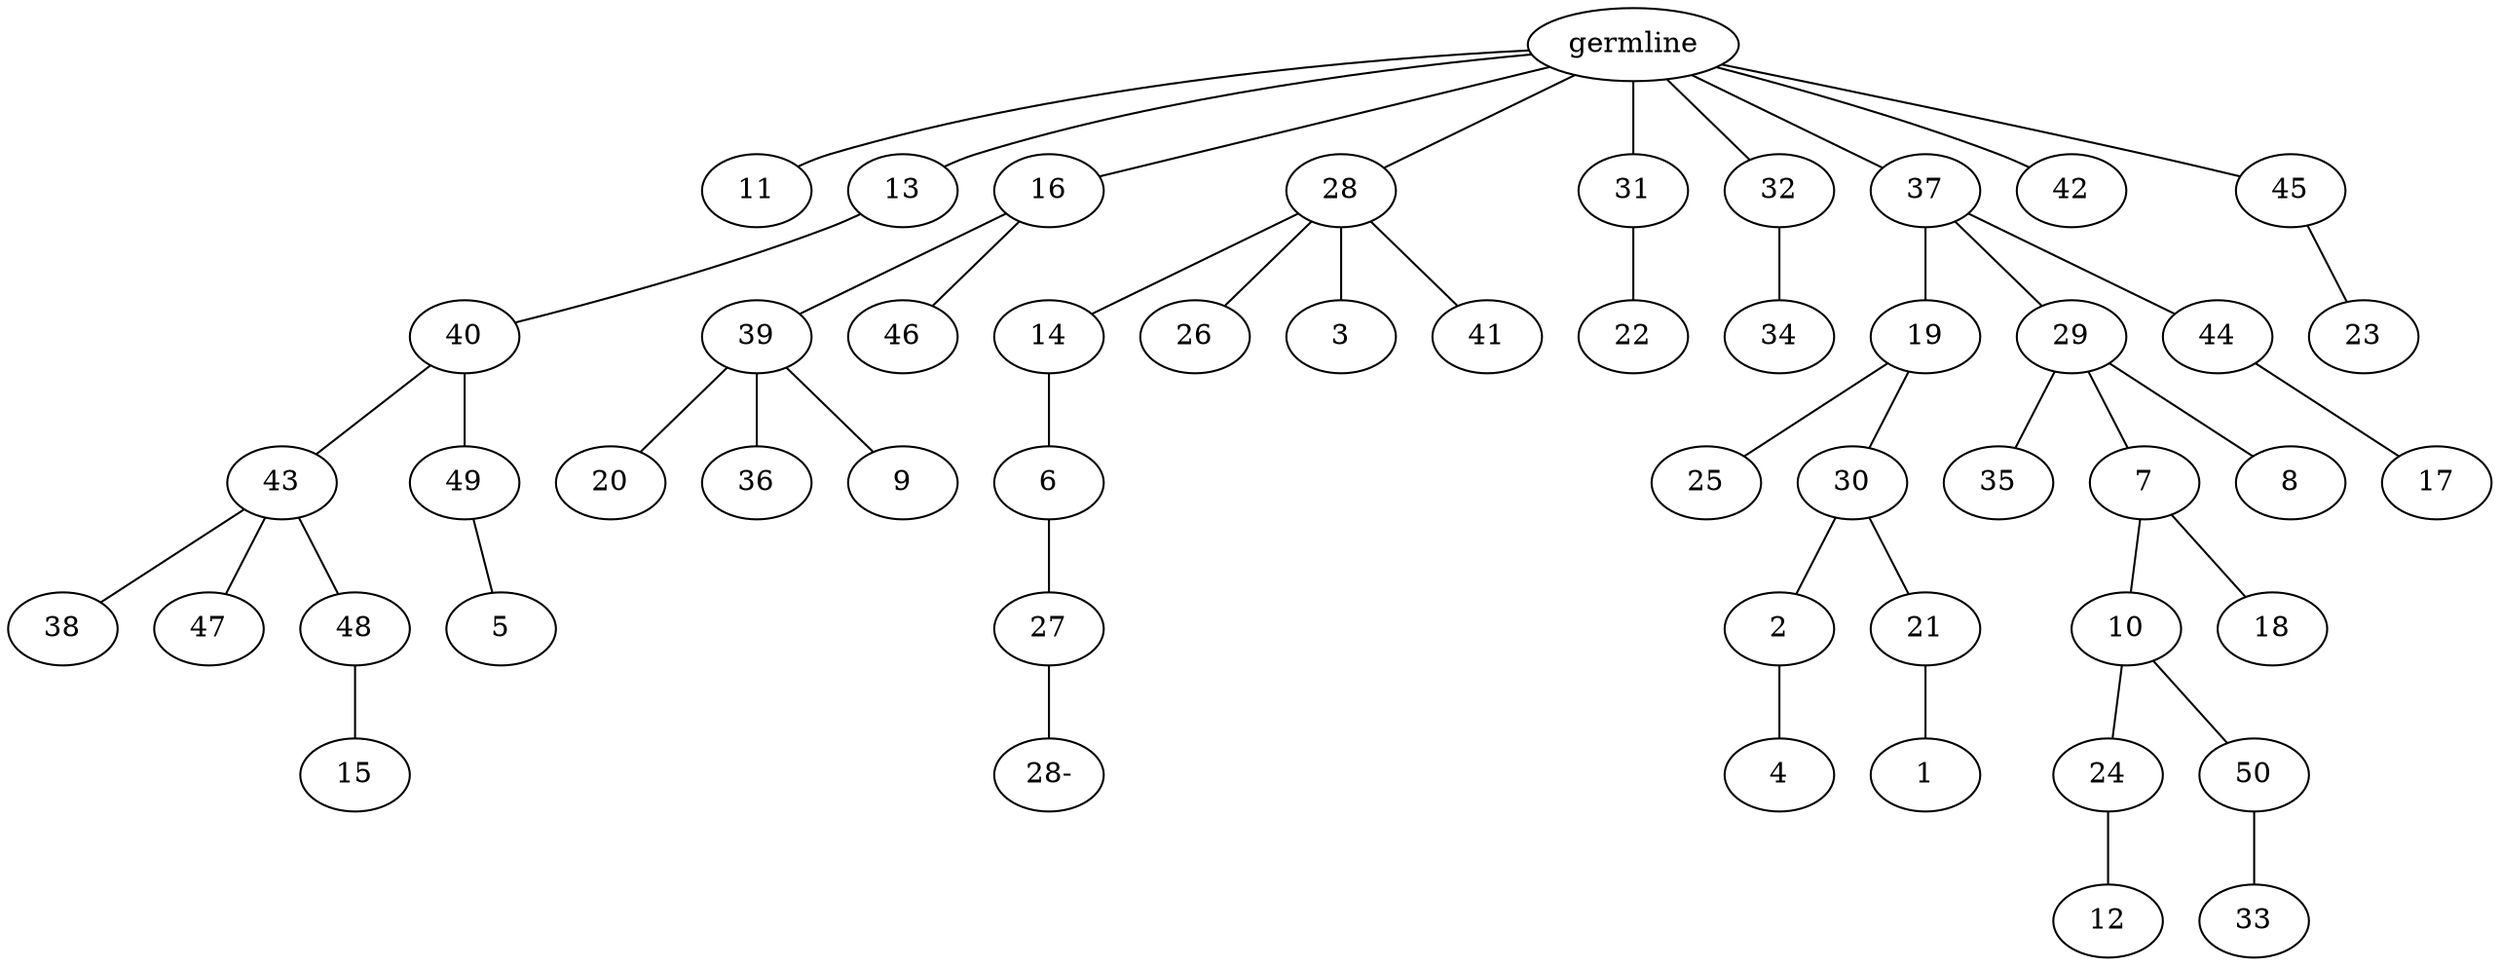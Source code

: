 graph tree {
    "140487700007328" [label="germline"];
    "140487700608624" [label="11"];
    "140487700646976" [label="13"];
    "140487700646448" [label="40"];
    "140487700647120" [label="43"];
    "140487700647504" [label="38"];
    "140487700647312" [label="47"];
    "140487700647168" [label="48"];
    "140487700575328" [label="15"];
    "140487700645344" [label="49"];
    "140487700647888" [label="5"];
    "140487700901840" [label="16"];
    "140487700647792" [label="39"];
    "140487700646736" [label="20"];
    "140487700577968" [label="36"];
    "140487700575856" [label="9"];
    "140487700646352" [label="46"];
    "140487700900832" [label="28"];
    "140487700646064" [label="14"];
    "140487700922768" [label="6"];
    "140487700922912" [label="27"];
    "140487700919728" [label="28-"];
    "140487700646784" [label="26"];
    "140487700923680" [label="3"];
    "140487700923392" [label="41"];
    "140487700574704" [label="31"];
    "140487700925936" [label="22"];
    "140487700575136" [label="32"];
    "140487700923200" [label="34"];
    "140487700647408" [label="37"];
    "140487700923872" [label="19"];
    "140487700918384" [label="25"];
    "140487700919824" [label="30"];
    "140487700920496" [label="2"];
    "140487700919488" [label="4"];
    "140487700922272" [label="21"];
    "140487700919296" [label="1"];
    "140487700925312" [label="29"];
    "140487700921360" [label="35"];
    "140487700920256" [label="7"];
    "140487700921072" [label="10"];
    "140487700920064" [label="24"];
    "140487700418864" [label="12"];
    "140487700921504" [label="50"];
    "140487700420112" [label="33"];
    "140487700921984" [label="18"];
    "140487700919392" [label="8"];
    "140487700926272" [label="44"];
    "140487700918768" [label="17"];
    "140487700924304" [label="42"];
    "140487700918624" [label="45"];
    "140487700418672" [label="23"];
    "140487700007328" -- "140487700608624";
    "140487700007328" -- "140487700646976";
    "140487700007328" -- "140487700901840";
    "140487700007328" -- "140487700900832";
    "140487700007328" -- "140487700574704";
    "140487700007328" -- "140487700575136";
    "140487700007328" -- "140487700647408";
    "140487700007328" -- "140487700924304";
    "140487700007328" -- "140487700918624";
    "140487700646976" -- "140487700646448";
    "140487700646448" -- "140487700647120";
    "140487700646448" -- "140487700645344";
    "140487700647120" -- "140487700647504";
    "140487700647120" -- "140487700647312";
    "140487700647120" -- "140487700647168";
    "140487700647168" -- "140487700575328";
    "140487700645344" -- "140487700647888";
    "140487700901840" -- "140487700647792";
    "140487700901840" -- "140487700646352";
    "140487700647792" -- "140487700646736";
    "140487700647792" -- "140487700577968";
    "140487700647792" -- "140487700575856";
    "140487700900832" -- "140487700646064";
    "140487700900832" -- "140487700646784";
    "140487700900832" -- "140487700923680";
    "140487700900832" -- "140487700923392";
    "140487700646064" -- "140487700922768";
    "140487700922768" -- "140487700922912";
    "140487700922912" -- "140487700919728";
    "140487700574704" -- "140487700925936";
    "140487700575136" -- "140487700923200";
    "140487700647408" -- "140487700923872";
    "140487700647408" -- "140487700925312";
    "140487700647408" -- "140487700926272";
    "140487700923872" -- "140487700918384";
    "140487700923872" -- "140487700919824";
    "140487700919824" -- "140487700920496";
    "140487700919824" -- "140487700922272";
    "140487700920496" -- "140487700919488";
    "140487700922272" -- "140487700919296";
    "140487700925312" -- "140487700921360";
    "140487700925312" -- "140487700920256";
    "140487700925312" -- "140487700919392";
    "140487700920256" -- "140487700921072";
    "140487700920256" -- "140487700921984";
    "140487700921072" -- "140487700920064";
    "140487700921072" -- "140487700921504";
    "140487700920064" -- "140487700418864";
    "140487700921504" -- "140487700420112";
    "140487700926272" -- "140487700918768";
    "140487700918624" -- "140487700418672";
}
